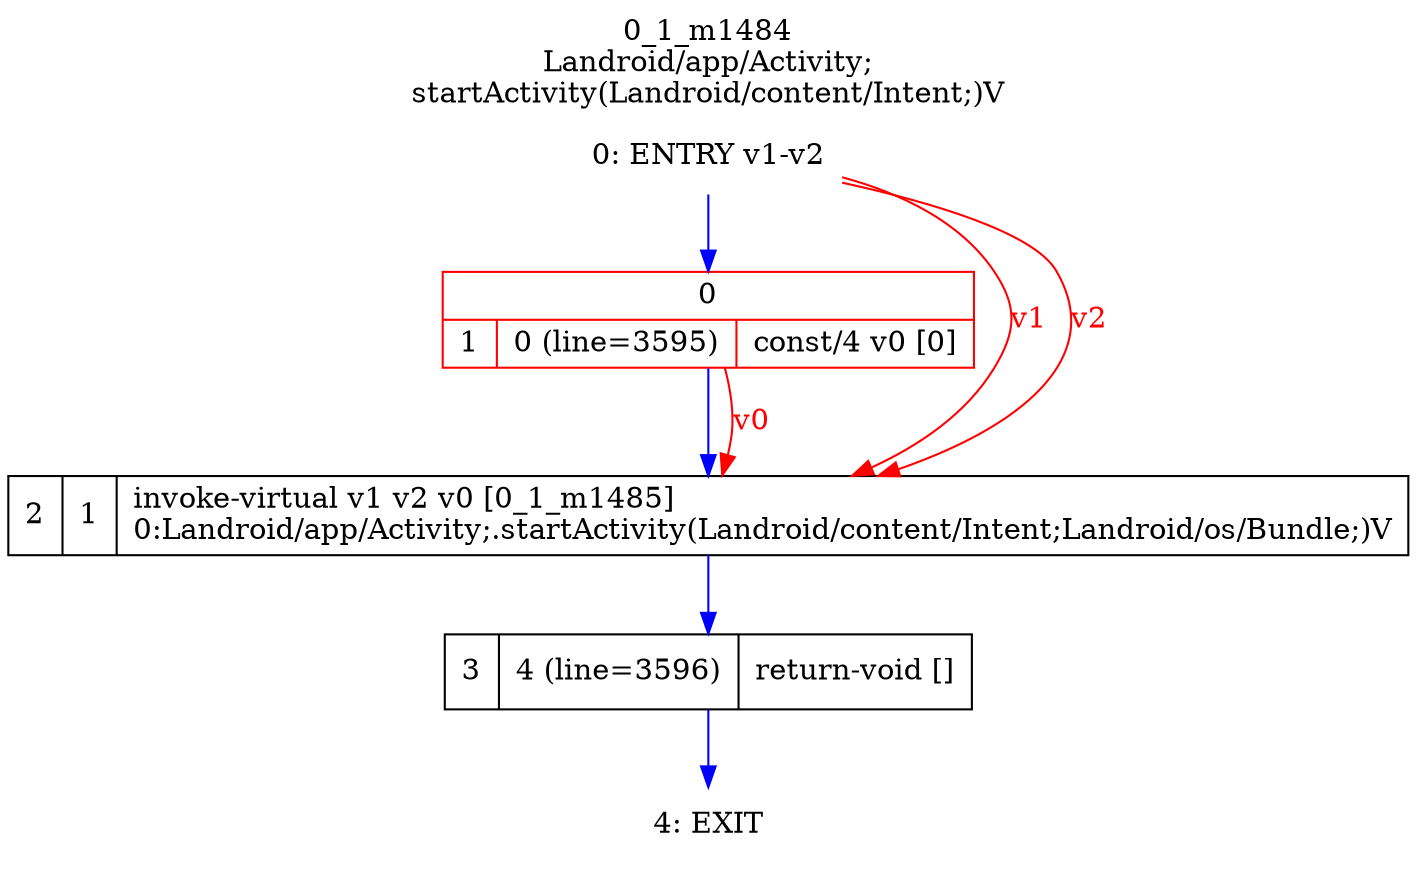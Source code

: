 digraph G {
rankdir=UD;
labelloc=t;
label="0_1_m1484\nLandroid/app/Activity;
startActivity(Landroid/content/Intent;)V";
0[label="0: ENTRY v1-v2",shape=plaintext];
1[label="{0|{1|0 (line=3595)|const/4 v0 [0]\l}}",shape=record, color=red];
2[label="2|1|invoke-virtual v1 v2 v0 [0_1_m1485]\l0:Landroid/app/Activity;.startActivity(Landroid/content/Intent;Landroid/os/Bundle;)V\l",shape=record,URL="0_1_m1485.dot"];
3[label="3|4 (line=3596)|return-void []\l",shape=record];
4[label="4: EXIT",shape=plaintext];
0->1 [color=blue, fontcolor=blue,weight=100, taillabel=""];
1->2 [color=blue, fontcolor=blue,weight=100, taillabel=""];
2->3 [color=blue, fontcolor=blue,weight=100, taillabel=""];
3->4 [color=blue, fontcolor=blue,weight=100, taillabel=""];
0->2 [color=red, fontcolor=red, label="v1"];
0->2 [color=red, fontcolor=red, label="v2"];
1->2 [color=red, fontcolor=red, label="v0"];
}
